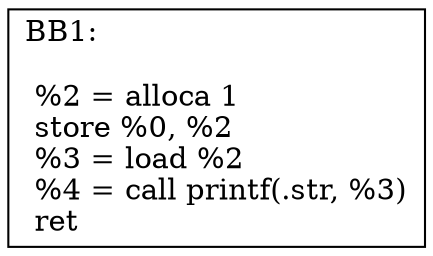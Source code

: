digraph "CFG of Error function"{
	BB1[shape=record,label="{BB1:\l\l
	 %2 = alloca  1\l	 store  %0,  %2\l	 %3 = load  %2\l	 %4 = call printf(.str, %3)\l	 ret \l	}"];
}
